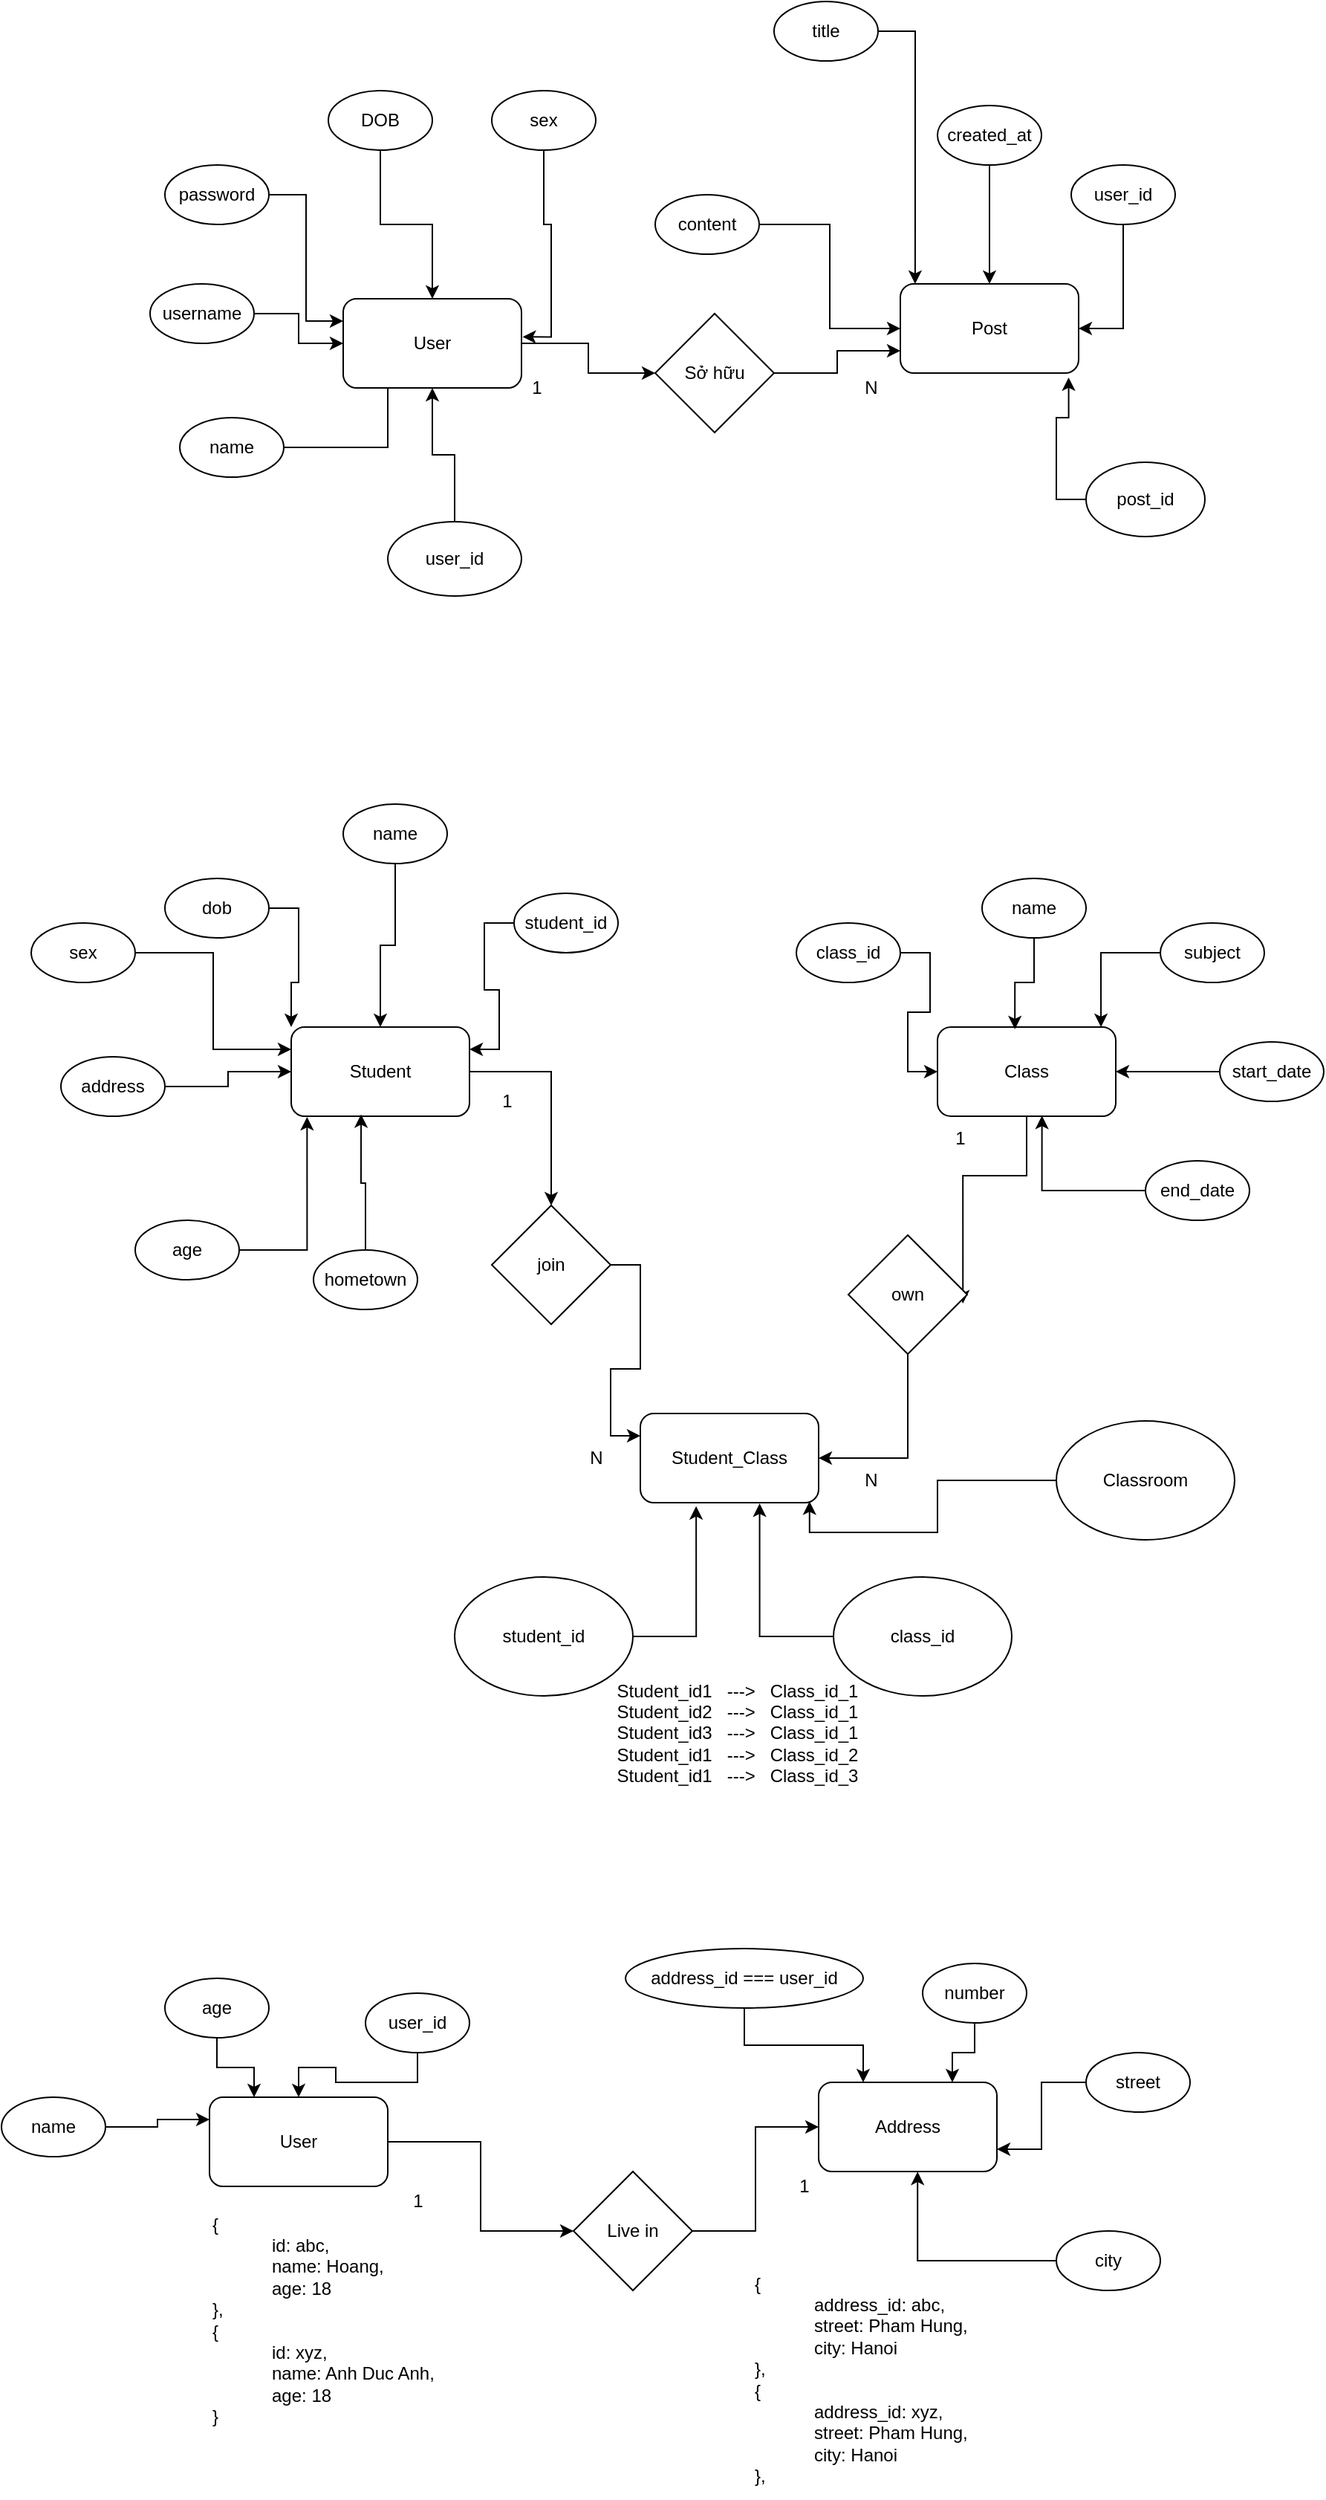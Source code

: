 <mxfile version="20.7.4" type="device"><diagram id="R2lEEEUBdFMjLlhIrx00" name="Page-1"><mxGraphModel dx="1964" dy="585" grid="1" gridSize="10" guides="1" tooltips="1" connect="1" arrows="1" fold="1" page="1" pageScale="1" pageWidth="850" pageHeight="1100" math="0" shadow="0" extFonts="Permanent Marker^https://fonts.googleapis.com/css?family=Permanent+Marker"><root><mxCell id="0"/><mxCell id="1" parent="0"/><mxCell id="Nji_3iXHQuffh3tyfF9H-29" style="edgeStyle=orthogonalEdgeStyle;rounded=0;orthogonalLoop=1;jettySize=auto;html=1;" edge="1" parent="1" source="Nji_3iXHQuffh3tyfF9H-1" target="Nji_3iXHQuffh3tyfF9H-28"><mxGeometry relative="1" as="geometry"/></mxCell><mxCell id="Nji_3iXHQuffh3tyfF9H-1" value="User" style="rounded=1;whiteSpace=wrap;html=1;" vertex="1" parent="1"><mxGeometry x="150" y="220" width="120" height="60" as="geometry"/></mxCell><mxCell id="Nji_3iXHQuffh3tyfF9H-2" value="Post" style="rounded=1;whiteSpace=wrap;html=1;" vertex="1" parent="1"><mxGeometry x="525" y="210" width="120" height="60" as="geometry"/></mxCell><mxCell id="Nji_3iXHQuffh3tyfF9H-15" style="edgeStyle=orthogonalEdgeStyle;rounded=0;orthogonalLoop=1;jettySize=auto;html=1;entryX=0;entryY=0.25;entryDx=0;entryDy=0;" edge="1" parent="1" source="Nji_3iXHQuffh3tyfF9H-3" target="Nji_3iXHQuffh3tyfF9H-1"><mxGeometry relative="1" as="geometry"/></mxCell><mxCell id="Nji_3iXHQuffh3tyfF9H-3" value="password" style="ellipse;whiteSpace=wrap;html=1;" vertex="1" parent="1"><mxGeometry x="30" y="130" width="70" height="40" as="geometry"/></mxCell><mxCell id="Nji_3iXHQuffh3tyfF9H-14" style="edgeStyle=orthogonalEdgeStyle;rounded=0;orthogonalLoop=1;jettySize=auto;html=1;" edge="1" parent="1" source="Nji_3iXHQuffh3tyfF9H-4" target="Nji_3iXHQuffh3tyfF9H-1"><mxGeometry relative="1" as="geometry"/></mxCell><mxCell id="Nji_3iXHQuffh3tyfF9H-4" value="username" style="ellipse;whiteSpace=wrap;html=1;" vertex="1" parent="1"><mxGeometry x="20" y="210" width="70" height="40" as="geometry"/></mxCell><mxCell id="Nji_3iXHQuffh3tyfF9H-13" style="edgeStyle=orthogonalEdgeStyle;rounded=0;orthogonalLoop=1;jettySize=auto;html=1;entryX=0.25;entryY=1;entryDx=0;entryDy=0;endArrow=none;" edge="1" parent="1" source="Nji_3iXHQuffh3tyfF9H-5" target="Nji_3iXHQuffh3tyfF9H-1"><mxGeometry relative="1" as="geometry"/></mxCell><mxCell id="Nji_3iXHQuffh3tyfF9H-5" value="name" style="ellipse;whiteSpace=wrap;html=1;" vertex="1" parent="1"><mxGeometry x="40" y="300" width="70" height="40" as="geometry"/></mxCell><mxCell id="Nji_3iXHQuffh3tyfF9H-16" style="edgeStyle=orthogonalEdgeStyle;rounded=0;orthogonalLoop=1;jettySize=auto;html=1;" edge="1" parent="1" source="Nji_3iXHQuffh3tyfF9H-6" target="Nji_3iXHQuffh3tyfF9H-1"><mxGeometry relative="1" as="geometry"/></mxCell><mxCell id="Nji_3iXHQuffh3tyfF9H-6" value="DOB" style="ellipse;whiteSpace=wrap;html=1;" vertex="1" parent="1"><mxGeometry x="140" y="80" width="70" height="40" as="geometry"/></mxCell><mxCell id="Nji_3iXHQuffh3tyfF9H-17" style="edgeStyle=orthogonalEdgeStyle;rounded=0;orthogonalLoop=1;jettySize=auto;html=1;entryX=1.006;entryY=0.428;entryDx=0;entryDy=0;entryPerimeter=0;" edge="1" parent="1" source="Nji_3iXHQuffh3tyfF9H-7" target="Nji_3iXHQuffh3tyfF9H-1"><mxGeometry relative="1" as="geometry"/></mxCell><mxCell id="Nji_3iXHQuffh3tyfF9H-7" value="sex" style="ellipse;whiteSpace=wrap;html=1;" vertex="1" parent="1"><mxGeometry x="250" y="80" width="70" height="40" as="geometry"/></mxCell><mxCell id="Nji_3iXHQuffh3tyfF9H-18" style="edgeStyle=orthogonalEdgeStyle;rounded=0;orthogonalLoop=1;jettySize=auto;html=1;entryX=0;entryY=0.5;entryDx=0;entryDy=0;" edge="1" parent="1" source="Nji_3iXHQuffh3tyfF9H-8" target="Nji_3iXHQuffh3tyfF9H-2"><mxGeometry relative="1" as="geometry"/></mxCell><mxCell id="Nji_3iXHQuffh3tyfF9H-8" value="content" style="ellipse;whiteSpace=wrap;html=1;" vertex="1" parent="1"><mxGeometry x="360" y="150" width="70" height="40" as="geometry"/></mxCell><mxCell id="Nji_3iXHQuffh3tyfF9H-22" style="edgeStyle=orthogonalEdgeStyle;rounded=0;orthogonalLoop=1;jettySize=auto;html=1;entryX=1;entryY=0.5;entryDx=0;entryDy=0;" edge="1" parent="1" source="Nji_3iXHQuffh3tyfF9H-9" target="Nji_3iXHQuffh3tyfF9H-2"><mxGeometry relative="1" as="geometry"/></mxCell><mxCell id="Nji_3iXHQuffh3tyfF9H-9" value="user_id" style="ellipse;whiteSpace=wrap;html=1;" vertex="1" parent="1"><mxGeometry x="640" y="130" width="70" height="40" as="geometry"/></mxCell><mxCell id="Nji_3iXHQuffh3tyfF9H-21" style="edgeStyle=orthogonalEdgeStyle;rounded=0;orthogonalLoop=1;jettySize=auto;html=1;" edge="1" parent="1" source="Nji_3iXHQuffh3tyfF9H-10" target="Nji_3iXHQuffh3tyfF9H-2"><mxGeometry relative="1" as="geometry"/></mxCell><mxCell id="Nji_3iXHQuffh3tyfF9H-10" value="created_at" style="ellipse;whiteSpace=wrap;html=1;" vertex="1" parent="1"><mxGeometry x="550" y="90" width="70" height="40" as="geometry"/></mxCell><mxCell id="Nji_3iXHQuffh3tyfF9H-20" style="edgeStyle=orthogonalEdgeStyle;rounded=0;orthogonalLoop=1;jettySize=auto;html=1;entryX=0.083;entryY=0;entryDx=0;entryDy=0;entryPerimeter=0;" edge="1" parent="1" source="Nji_3iXHQuffh3tyfF9H-11" target="Nji_3iXHQuffh3tyfF9H-2"><mxGeometry relative="1" as="geometry"/></mxCell><mxCell id="Nji_3iXHQuffh3tyfF9H-11" value="title" style="ellipse;whiteSpace=wrap;html=1;" vertex="1" parent="1"><mxGeometry x="440" y="20" width="70" height="40" as="geometry"/></mxCell><mxCell id="Nji_3iXHQuffh3tyfF9H-24" style="edgeStyle=orthogonalEdgeStyle;rounded=0;orthogonalLoop=1;jettySize=auto;html=1;" edge="1" parent="1" source="Nji_3iXHQuffh3tyfF9H-23" target="Nji_3iXHQuffh3tyfF9H-1"><mxGeometry relative="1" as="geometry"/></mxCell><mxCell id="Nji_3iXHQuffh3tyfF9H-23" value="user_id" style="ellipse;whiteSpace=wrap;html=1;" vertex="1" parent="1"><mxGeometry x="180" y="370" width="90" height="50" as="geometry"/></mxCell><mxCell id="Nji_3iXHQuffh3tyfF9H-26" style="edgeStyle=orthogonalEdgeStyle;rounded=0;orthogonalLoop=1;jettySize=auto;html=1;entryX=0.944;entryY=1.049;entryDx=0;entryDy=0;entryPerimeter=0;" edge="1" parent="1" source="Nji_3iXHQuffh3tyfF9H-25" target="Nji_3iXHQuffh3tyfF9H-2"><mxGeometry relative="1" as="geometry"/></mxCell><mxCell id="Nji_3iXHQuffh3tyfF9H-25" value="post_id" style="ellipse;whiteSpace=wrap;html=1;" vertex="1" parent="1"><mxGeometry x="650" y="330" width="80" height="50" as="geometry"/></mxCell><mxCell id="Nji_3iXHQuffh3tyfF9H-30" style="edgeStyle=orthogonalEdgeStyle;rounded=0;orthogonalLoop=1;jettySize=auto;html=1;entryX=0;entryY=0.75;entryDx=0;entryDy=0;" edge="1" parent="1" source="Nji_3iXHQuffh3tyfF9H-28" target="Nji_3iXHQuffh3tyfF9H-2"><mxGeometry relative="1" as="geometry"/></mxCell><mxCell id="Nji_3iXHQuffh3tyfF9H-28" value="Sở hữu" style="rhombus;whiteSpace=wrap;html=1;" vertex="1" parent="1"><mxGeometry x="360" y="230" width="80" height="80" as="geometry"/></mxCell><mxCell id="Nji_3iXHQuffh3tyfF9H-31" value="1" style="text;html=1;align=center;verticalAlign=middle;resizable=0;points=[];autosize=1;strokeColor=none;fillColor=none;" vertex="1" parent="1"><mxGeometry x="265" y="265" width="30" height="30" as="geometry"/></mxCell><mxCell id="Nji_3iXHQuffh3tyfF9H-32" value="N" style="text;html=1;align=center;verticalAlign=middle;resizable=0;points=[];autosize=1;strokeColor=none;fillColor=none;" vertex="1" parent="1"><mxGeometry x="490" y="265" width="30" height="30" as="geometry"/></mxCell><mxCell id="Nji_3iXHQuffh3tyfF9H-79" style="edgeStyle=orthogonalEdgeStyle;rounded=0;orthogonalLoop=1;jettySize=auto;html=1;" edge="1" parent="1" source="Nji_3iXHQuffh3tyfF9H-34" target="Nji_3iXHQuffh3tyfF9H-77"><mxGeometry relative="1" as="geometry"/></mxCell><mxCell id="Nji_3iXHQuffh3tyfF9H-34" value="Student" style="rounded=1;whiteSpace=wrap;html=1;" vertex="1" parent="1"><mxGeometry x="115" y="710" width="120" height="60" as="geometry"/></mxCell><mxCell id="Nji_3iXHQuffh3tyfF9H-81" style="edgeStyle=orthogonalEdgeStyle;rounded=0;orthogonalLoop=1;jettySize=auto;html=1;entryX=0.964;entryY=0.575;entryDx=0;entryDy=0;entryPerimeter=0;" edge="1" parent="1" source="Nji_3iXHQuffh3tyfF9H-35" target="Nji_3iXHQuffh3tyfF9H-78"><mxGeometry relative="1" as="geometry"/></mxCell><mxCell id="Nji_3iXHQuffh3tyfF9H-35" value="Class" style="rounded=1;whiteSpace=wrap;html=1;" vertex="1" parent="1"><mxGeometry x="550" y="710" width="120" height="60" as="geometry"/></mxCell><mxCell id="Nji_3iXHQuffh3tyfF9H-67" style="edgeStyle=orthogonalEdgeStyle;rounded=0;orthogonalLoop=1;jettySize=auto;html=1;entryX=0;entryY=0;entryDx=0;entryDy=0;" edge="1" parent="1" source="Nji_3iXHQuffh3tyfF9H-36" target="Nji_3iXHQuffh3tyfF9H-34"><mxGeometry relative="1" as="geometry"/></mxCell><mxCell id="Nji_3iXHQuffh3tyfF9H-36" value="dob" style="ellipse;whiteSpace=wrap;html=1;" vertex="1" parent="1"><mxGeometry x="30" y="610" width="70" height="40" as="geometry"/></mxCell><mxCell id="Nji_3iXHQuffh3tyfF9H-74" style="edgeStyle=orthogonalEdgeStyle;rounded=0;orthogonalLoop=1;jettySize=auto;html=1;entryX=0.586;entryY=0.994;entryDx=0;entryDy=0;entryPerimeter=0;" edge="1" parent="1" source="Nji_3iXHQuffh3tyfF9H-51" target="Nji_3iXHQuffh3tyfF9H-35"><mxGeometry relative="1" as="geometry"/></mxCell><mxCell id="Nji_3iXHQuffh3tyfF9H-51" value="end_date" style="ellipse;whiteSpace=wrap;html=1;" vertex="1" parent="1"><mxGeometry x="690" y="800" width="70" height="40" as="geometry"/></mxCell><mxCell id="Nji_3iXHQuffh3tyfF9H-66" style="edgeStyle=orthogonalEdgeStyle;rounded=0;orthogonalLoop=1;jettySize=auto;html=1;entryX=0;entryY=0.25;entryDx=0;entryDy=0;" edge="1" parent="1" source="Nji_3iXHQuffh3tyfF9H-52" target="Nji_3iXHQuffh3tyfF9H-34"><mxGeometry relative="1" as="geometry"/></mxCell><mxCell id="Nji_3iXHQuffh3tyfF9H-52" value="sex" style="ellipse;whiteSpace=wrap;html=1;" vertex="1" parent="1"><mxGeometry x="-60" y="640" width="70" height="40" as="geometry"/></mxCell><mxCell id="Nji_3iXHQuffh3tyfF9H-65" style="edgeStyle=orthogonalEdgeStyle;rounded=0;orthogonalLoop=1;jettySize=auto;html=1;exitX=1;exitY=0.5;exitDx=0;exitDy=0;" edge="1" parent="1" source="Nji_3iXHQuffh3tyfF9H-53" target="Nji_3iXHQuffh3tyfF9H-34"><mxGeometry relative="1" as="geometry"/></mxCell><mxCell id="Nji_3iXHQuffh3tyfF9H-53" value="address" style="ellipse;whiteSpace=wrap;html=1;" vertex="1" parent="1"><mxGeometry x="-40" y="730" width="70" height="40" as="geometry"/></mxCell><mxCell id="Nji_3iXHQuffh3tyfF9H-63" style="edgeStyle=orthogonalEdgeStyle;rounded=0;orthogonalLoop=1;jettySize=auto;html=1;entryX=0.089;entryY=1.009;entryDx=0;entryDy=0;entryPerimeter=0;" edge="1" parent="1" source="Nji_3iXHQuffh3tyfF9H-54" target="Nji_3iXHQuffh3tyfF9H-34"><mxGeometry relative="1" as="geometry"/></mxCell><mxCell id="Nji_3iXHQuffh3tyfF9H-54" value="age" style="ellipse;whiteSpace=wrap;html=1;" vertex="1" parent="1"><mxGeometry x="10" y="840" width="70" height="40" as="geometry"/></mxCell><mxCell id="Nji_3iXHQuffh3tyfF9H-64" style="edgeStyle=orthogonalEdgeStyle;rounded=0;orthogonalLoop=1;jettySize=auto;html=1;entryX=0.392;entryY=0.979;entryDx=0;entryDy=0;entryPerimeter=0;" edge="1" parent="1" source="Nji_3iXHQuffh3tyfF9H-55" target="Nji_3iXHQuffh3tyfF9H-34"><mxGeometry relative="1" as="geometry"><mxPoint x="165" y="790" as="targetPoint"/></mxGeometry></mxCell><mxCell id="Nji_3iXHQuffh3tyfF9H-55" value="hometown" style="ellipse;whiteSpace=wrap;html=1;" vertex="1" parent="1"><mxGeometry x="130" y="860" width="70" height="40" as="geometry"/></mxCell><mxCell id="Nji_3iXHQuffh3tyfF9H-68" style="edgeStyle=orthogonalEdgeStyle;rounded=0;orthogonalLoop=1;jettySize=auto;html=1;" edge="1" parent="1" source="Nji_3iXHQuffh3tyfF9H-56" target="Nji_3iXHQuffh3tyfF9H-34"><mxGeometry relative="1" as="geometry"/></mxCell><mxCell id="Nji_3iXHQuffh3tyfF9H-56" value="name" style="ellipse;whiteSpace=wrap;html=1;" vertex="1" parent="1"><mxGeometry x="150" y="560" width="70" height="40" as="geometry"/></mxCell><mxCell id="Nji_3iXHQuffh3tyfF9H-69" style="edgeStyle=orthogonalEdgeStyle;rounded=0;orthogonalLoop=1;jettySize=auto;html=1;entryX=1;entryY=0.25;entryDx=0;entryDy=0;" edge="1" parent="1" source="Nji_3iXHQuffh3tyfF9H-57" target="Nji_3iXHQuffh3tyfF9H-34"><mxGeometry relative="1" as="geometry"/></mxCell><mxCell id="Nji_3iXHQuffh3tyfF9H-57" value="student_id" style="ellipse;whiteSpace=wrap;html=1;" vertex="1" parent="1"><mxGeometry x="265" y="620" width="70" height="40" as="geometry"/></mxCell><mxCell id="Nji_3iXHQuffh3tyfF9H-73" style="edgeStyle=orthogonalEdgeStyle;rounded=0;orthogonalLoop=1;jettySize=auto;html=1;entryX=1;entryY=0.5;entryDx=0;entryDy=0;" edge="1" parent="1" source="Nji_3iXHQuffh3tyfF9H-58" target="Nji_3iXHQuffh3tyfF9H-35"><mxGeometry relative="1" as="geometry"/></mxCell><mxCell id="Nji_3iXHQuffh3tyfF9H-58" value="start_date" style="ellipse;whiteSpace=wrap;html=1;" vertex="1" parent="1"><mxGeometry x="740" y="720" width="70" height="40" as="geometry"/></mxCell><mxCell id="Nji_3iXHQuffh3tyfF9H-72" style="edgeStyle=orthogonalEdgeStyle;rounded=0;orthogonalLoop=1;jettySize=auto;html=1;entryX=0.917;entryY=0;entryDx=0;entryDy=0;entryPerimeter=0;" edge="1" parent="1" source="Nji_3iXHQuffh3tyfF9H-59" target="Nji_3iXHQuffh3tyfF9H-35"><mxGeometry relative="1" as="geometry"/></mxCell><mxCell id="Nji_3iXHQuffh3tyfF9H-59" value="subject" style="ellipse;whiteSpace=wrap;html=1;" vertex="1" parent="1"><mxGeometry x="700" y="640" width="70" height="40" as="geometry"/></mxCell><mxCell id="Nji_3iXHQuffh3tyfF9H-71" style="edgeStyle=orthogonalEdgeStyle;rounded=0;orthogonalLoop=1;jettySize=auto;html=1;entryX=0.434;entryY=0.024;entryDx=0;entryDy=0;entryPerimeter=0;" edge="1" parent="1" source="Nji_3iXHQuffh3tyfF9H-60" target="Nji_3iXHQuffh3tyfF9H-35"><mxGeometry relative="1" as="geometry"/></mxCell><mxCell id="Nji_3iXHQuffh3tyfF9H-60" value="name" style="ellipse;whiteSpace=wrap;html=1;" vertex="1" parent="1"><mxGeometry x="580" y="610" width="70" height="40" as="geometry"/></mxCell><mxCell id="Nji_3iXHQuffh3tyfF9H-70" style="edgeStyle=orthogonalEdgeStyle;rounded=0;orthogonalLoop=1;jettySize=auto;html=1;entryX=0;entryY=0.5;entryDx=0;entryDy=0;" edge="1" parent="1" source="Nji_3iXHQuffh3tyfF9H-61" target="Nji_3iXHQuffh3tyfF9H-35"><mxGeometry relative="1" as="geometry"/></mxCell><mxCell id="Nji_3iXHQuffh3tyfF9H-61" value="class_id" style="ellipse;whiteSpace=wrap;html=1;" vertex="1" parent="1"><mxGeometry x="455" y="640" width="70" height="40" as="geometry"/></mxCell><mxCell id="Nji_3iXHQuffh3tyfF9H-75" value="Student_Class" style="rounded=1;whiteSpace=wrap;html=1;" vertex="1" parent="1"><mxGeometry x="350" y="970" width="120" height="60" as="geometry"/></mxCell><mxCell id="Nji_3iXHQuffh3tyfF9H-80" style="edgeStyle=orthogonalEdgeStyle;rounded=0;orthogonalLoop=1;jettySize=auto;html=1;entryX=0;entryY=0.25;entryDx=0;entryDy=0;" edge="1" parent="1" source="Nji_3iXHQuffh3tyfF9H-77" target="Nji_3iXHQuffh3tyfF9H-75"><mxGeometry relative="1" as="geometry"/></mxCell><mxCell id="Nji_3iXHQuffh3tyfF9H-77" value="join" style="rhombus;whiteSpace=wrap;html=1;" vertex="1" parent="1"><mxGeometry x="250" y="830" width="80" height="80" as="geometry"/></mxCell><mxCell id="Nji_3iXHQuffh3tyfF9H-82" style="edgeStyle=orthogonalEdgeStyle;rounded=0;orthogonalLoop=1;jettySize=auto;html=1;exitX=0.5;exitY=1;exitDx=0;exitDy=0;entryX=1;entryY=0.5;entryDx=0;entryDy=0;" edge="1" parent="1" source="Nji_3iXHQuffh3tyfF9H-78" target="Nji_3iXHQuffh3tyfF9H-75"><mxGeometry relative="1" as="geometry"/></mxCell><mxCell id="Nji_3iXHQuffh3tyfF9H-78" value="own" style="rhombus;whiteSpace=wrap;html=1;" vertex="1" parent="1"><mxGeometry x="490" y="850" width="80" height="80" as="geometry"/></mxCell><mxCell id="Nji_3iXHQuffh3tyfF9H-83" value="1" style="text;html=1;align=center;verticalAlign=middle;resizable=0;points=[];autosize=1;strokeColor=none;fillColor=none;" vertex="1" parent="1"><mxGeometry x="245" y="745" width="30" height="30" as="geometry"/></mxCell><mxCell id="Nji_3iXHQuffh3tyfF9H-84" value="N" style="text;html=1;align=center;verticalAlign=middle;resizable=0;points=[];autosize=1;strokeColor=none;fillColor=none;" vertex="1" parent="1"><mxGeometry x="305" y="985" width="30" height="30" as="geometry"/></mxCell><mxCell id="Nji_3iXHQuffh3tyfF9H-85" value="1" style="text;html=1;align=center;verticalAlign=middle;resizable=0;points=[];autosize=1;strokeColor=none;fillColor=none;" vertex="1" parent="1"><mxGeometry x="550" y="770" width="30" height="30" as="geometry"/></mxCell><mxCell id="Nji_3iXHQuffh3tyfF9H-86" value="N" style="text;html=1;align=center;verticalAlign=middle;resizable=0;points=[];autosize=1;strokeColor=none;fillColor=none;" vertex="1" parent="1"><mxGeometry x="490" y="1000" width="30" height="30" as="geometry"/></mxCell><mxCell id="Nji_3iXHQuffh3tyfF9H-89" style="edgeStyle=orthogonalEdgeStyle;rounded=0;orthogonalLoop=1;jettySize=auto;html=1;entryX=0.313;entryY=1.039;entryDx=0;entryDy=0;entryPerimeter=0;" edge="1" parent="1" source="Nji_3iXHQuffh3tyfF9H-87" target="Nji_3iXHQuffh3tyfF9H-75"><mxGeometry relative="1" as="geometry"/></mxCell><mxCell id="Nji_3iXHQuffh3tyfF9H-87" value="student_id" style="ellipse;whiteSpace=wrap;html=1;" vertex="1" parent="1"><mxGeometry x="225" y="1080" width="120" height="80" as="geometry"/></mxCell><mxCell id="Nji_3iXHQuffh3tyfF9H-90" style="edgeStyle=orthogonalEdgeStyle;rounded=0;orthogonalLoop=1;jettySize=auto;html=1;entryX=0.669;entryY=1.009;entryDx=0;entryDy=0;entryPerimeter=0;" edge="1" parent="1" source="Nji_3iXHQuffh3tyfF9H-88" target="Nji_3iXHQuffh3tyfF9H-75"><mxGeometry relative="1" as="geometry"/></mxCell><mxCell id="Nji_3iXHQuffh3tyfF9H-88" value="class_id" style="ellipse;whiteSpace=wrap;html=1;" vertex="1" parent="1"><mxGeometry x="480" y="1080" width="120" height="80" as="geometry"/></mxCell><mxCell id="Nji_3iXHQuffh3tyfF9H-91" value="Student_id1&amp;nbsp; &amp;nbsp;---&amp;gt;&amp;nbsp; &amp;nbsp;Class_id_1&lt;br&gt;Student_id2&amp;nbsp; &amp;nbsp;---&amp;gt;&amp;nbsp; &amp;nbsp;Class_id_1&lt;br&gt;Student_id3&amp;nbsp; &amp;nbsp;---&amp;gt;&amp;nbsp; &amp;nbsp;Class_id_1&lt;br&gt;Student_id1&amp;nbsp; &amp;nbsp;---&amp;gt;&amp;nbsp; &amp;nbsp;Class_id_2&lt;br&gt;Student_id1&amp;nbsp; &amp;nbsp;---&amp;gt;&amp;nbsp; &amp;nbsp;Class_id_3" style="text;html=1;align=center;verticalAlign=middle;resizable=0;points=[];autosize=1;strokeColor=none;fillColor=none;" vertex="1" parent="1"><mxGeometry x="320" y="1140" width="190" height="90" as="geometry"/></mxCell><mxCell id="Nji_3iXHQuffh3tyfF9H-93" style="edgeStyle=orthogonalEdgeStyle;rounded=0;orthogonalLoop=1;jettySize=auto;html=1;entryX=0.949;entryY=0.986;entryDx=0;entryDy=0;entryPerimeter=0;" edge="1" parent="1" source="Nji_3iXHQuffh3tyfF9H-92" target="Nji_3iXHQuffh3tyfF9H-75"><mxGeometry relative="1" as="geometry"><mxPoint x="560" y="1040" as="targetPoint"/></mxGeometry></mxCell><mxCell id="Nji_3iXHQuffh3tyfF9H-92" value="Classroom" style="ellipse;whiteSpace=wrap;html=1;" vertex="1" parent="1"><mxGeometry x="630" y="975" width="120" height="80" as="geometry"/></mxCell><mxCell id="Nji_3iXHQuffh3tyfF9H-112" style="edgeStyle=orthogonalEdgeStyle;rounded=0;orthogonalLoop=1;jettySize=auto;html=1;entryX=0;entryY=0.5;entryDx=0;entryDy=0;" edge="1" parent="1" source="Nji_3iXHQuffh3tyfF9H-94" target="Nji_3iXHQuffh3tyfF9H-111"><mxGeometry relative="1" as="geometry"/></mxCell><mxCell id="Nji_3iXHQuffh3tyfF9H-94" value="User" style="rounded=1;whiteSpace=wrap;html=1;" vertex="1" parent="1"><mxGeometry x="60" y="1430" width="120" height="60" as="geometry"/></mxCell><mxCell id="Nji_3iXHQuffh3tyfF9H-95" value="Address" style="rounded=1;whiteSpace=wrap;html=1;" vertex="1" parent="1"><mxGeometry x="470" y="1420" width="120" height="60" as="geometry"/></mxCell><mxCell id="Nji_3iXHQuffh3tyfF9H-105" style="edgeStyle=orthogonalEdgeStyle;rounded=0;orthogonalLoop=1;jettySize=auto;html=1;entryX=0.25;entryY=0;entryDx=0;entryDy=0;" edge="1" parent="1" source="Nji_3iXHQuffh3tyfF9H-96" target="Nji_3iXHQuffh3tyfF9H-94"><mxGeometry relative="1" as="geometry"/></mxCell><mxCell id="Nji_3iXHQuffh3tyfF9H-96" value="age" style="ellipse;whiteSpace=wrap;html=1;" vertex="1" parent="1"><mxGeometry x="30" y="1350" width="70" height="40" as="geometry"/></mxCell><mxCell id="Nji_3iXHQuffh3tyfF9H-106" style="edgeStyle=orthogonalEdgeStyle;rounded=0;orthogonalLoop=1;jettySize=auto;html=1;" edge="1" parent="1" source="Nji_3iXHQuffh3tyfF9H-97" target="Nji_3iXHQuffh3tyfF9H-94"><mxGeometry relative="1" as="geometry"/></mxCell><mxCell id="Nji_3iXHQuffh3tyfF9H-97" value="user_id" style="ellipse;whiteSpace=wrap;html=1;" vertex="1" parent="1"><mxGeometry x="165" y="1360" width="70" height="40" as="geometry"/></mxCell><mxCell id="Nji_3iXHQuffh3tyfF9H-109" style="edgeStyle=orthogonalEdgeStyle;rounded=0;orthogonalLoop=1;jettySize=auto;html=1;entryX=1;entryY=0.75;entryDx=0;entryDy=0;" edge="1" parent="1" source="Nji_3iXHQuffh3tyfF9H-98" target="Nji_3iXHQuffh3tyfF9H-95"><mxGeometry relative="1" as="geometry"/></mxCell><mxCell id="Nji_3iXHQuffh3tyfF9H-98" value="street" style="ellipse;whiteSpace=wrap;html=1;" vertex="1" parent="1"><mxGeometry x="650" y="1400" width="70" height="40" as="geometry"/></mxCell><mxCell id="Nji_3iXHQuffh3tyfF9H-108" style="edgeStyle=orthogonalEdgeStyle;rounded=0;orthogonalLoop=1;jettySize=auto;html=1;entryX=0.75;entryY=0;entryDx=0;entryDy=0;" edge="1" parent="1" source="Nji_3iXHQuffh3tyfF9H-99" target="Nji_3iXHQuffh3tyfF9H-95"><mxGeometry relative="1" as="geometry"/></mxCell><mxCell id="Nji_3iXHQuffh3tyfF9H-99" value="number" style="ellipse;whiteSpace=wrap;html=1;" vertex="1" parent="1"><mxGeometry x="540" y="1340" width="70" height="40" as="geometry"/></mxCell><mxCell id="Nji_3iXHQuffh3tyfF9H-107" style="edgeStyle=orthogonalEdgeStyle;rounded=0;orthogonalLoop=1;jettySize=auto;html=1;entryX=0.25;entryY=0;entryDx=0;entryDy=0;" edge="1" parent="1" source="Nji_3iXHQuffh3tyfF9H-100" target="Nji_3iXHQuffh3tyfF9H-95"><mxGeometry relative="1" as="geometry"/></mxCell><mxCell id="Nji_3iXHQuffh3tyfF9H-100" value="address_id === user_id" style="ellipse;whiteSpace=wrap;html=1;" vertex="1" parent="1"><mxGeometry x="340" y="1330" width="160" height="40" as="geometry"/></mxCell><mxCell id="Nji_3iXHQuffh3tyfF9H-104" style="edgeStyle=orthogonalEdgeStyle;rounded=0;orthogonalLoop=1;jettySize=auto;html=1;entryX=0;entryY=0.25;entryDx=0;entryDy=0;" edge="1" parent="1" source="Nji_3iXHQuffh3tyfF9H-102" target="Nji_3iXHQuffh3tyfF9H-94"><mxGeometry relative="1" as="geometry"/></mxCell><mxCell id="Nji_3iXHQuffh3tyfF9H-102" value="name" style="ellipse;whiteSpace=wrap;html=1;" vertex="1" parent="1"><mxGeometry x="-80" y="1430" width="70" height="40" as="geometry"/></mxCell><mxCell id="Nji_3iXHQuffh3tyfF9H-110" style="edgeStyle=orthogonalEdgeStyle;rounded=0;orthogonalLoop=1;jettySize=auto;html=1;entryX=0.555;entryY=1.002;entryDx=0;entryDy=0;entryPerimeter=0;" edge="1" parent="1" source="Nji_3iXHQuffh3tyfF9H-103" target="Nji_3iXHQuffh3tyfF9H-95"><mxGeometry relative="1" as="geometry"/></mxCell><mxCell id="Nji_3iXHQuffh3tyfF9H-103" value="city" style="ellipse;whiteSpace=wrap;html=1;" vertex="1" parent="1"><mxGeometry x="630" y="1520" width="70" height="40" as="geometry"/></mxCell><mxCell id="Nji_3iXHQuffh3tyfF9H-113" style="edgeStyle=orthogonalEdgeStyle;rounded=0;orthogonalLoop=1;jettySize=auto;html=1;" edge="1" parent="1" source="Nji_3iXHQuffh3tyfF9H-111" target="Nji_3iXHQuffh3tyfF9H-95"><mxGeometry relative="1" as="geometry"/></mxCell><mxCell id="Nji_3iXHQuffh3tyfF9H-111" value="Live in" style="rhombus;whiteSpace=wrap;html=1;" vertex="1" parent="1"><mxGeometry x="305" y="1480" width="80" height="80" as="geometry"/></mxCell><mxCell id="Nji_3iXHQuffh3tyfF9H-114" value="1" style="text;html=1;align=center;verticalAlign=middle;resizable=0;points=[];autosize=1;strokeColor=none;fillColor=none;" vertex="1" parent="1"><mxGeometry x="185" y="1485" width="30" height="30" as="geometry"/></mxCell><mxCell id="Nji_3iXHQuffh3tyfF9H-115" value="1" style="text;html=1;align=center;verticalAlign=middle;resizable=0;points=[];autosize=1;strokeColor=none;fillColor=none;" vertex="1" parent="1"><mxGeometry x="445" y="1475" width="30" height="30" as="geometry"/></mxCell><mxCell id="Nji_3iXHQuffh3tyfF9H-116" value="{&lt;br&gt;&lt;blockquote style=&quot;margin: 0 0 0 40px; border: none; padding: 0px;&quot;&gt;id: abc,&lt;br&gt;name: Hoang,&lt;br&gt;age: 18&lt;/blockquote&gt;},&lt;br&gt;{&lt;br style=&quot;border-color: var(--border-color);&quot;&gt;&lt;blockquote style=&quot;border: none; margin: 0px 0px 0px 40px; padding: 0px;&quot;&gt;id: xyz,&lt;br style=&quot;border-color: var(--border-color);&quot;&gt;name: Anh Duc Anh,&lt;br style=&quot;border-color: var(--border-color);&quot;&gt;age: 18&lt;/blockquote&gt;}" style="text;html=1;align=left;verticalAlign=middle;resizable=0;points=[];autosize=1;strokeColor=none;fillColor=none;" vertex="1" parent="1"><mxGeometry x="60" y="1500" width="170" height="160" as="geometry"/></mxCell><mxCell id="Nji_3iXHQuffh3tyfF9H-117" value="{&lt;br&gt;&lt;blockquote style=&quot;margin: 0 0 0 40px; border: none; padding: 0px;&quot;&gt;address_id: abc,&lt;br&gt;street: Pham Hung,&lt;br&gt;city: Hanoi&lt;/blockquote&gt;},&lt;br&gt;{&lt;br style=&quot;border-color: var(--border-color);&quot;&gt;&lt;blockquote style=&quot;border: none; margin: 0px 0px 0px 40px; padding: 0px;&quot;&gt;address_id: xyz,&lt;br style=&quot;border-color: var(--border-color);&quot;&gt;street: Pham Hung,&lt;br style=&quot;border-color: var(--border-color);&quot;&gt;city: Hanoi&lt;/blockquote&gt;}," style="text;html=1;align=left;verticalAlign=middle;resizable=0;points=[];autosize=1;strokeColor=none;fillColor=none;" vertex="1" parent="1"><mxGeometry x="425" y="1540" width="170" height="160" as="geometry"/></mxCell></root></mxGraphModel></diagram></mxfile>